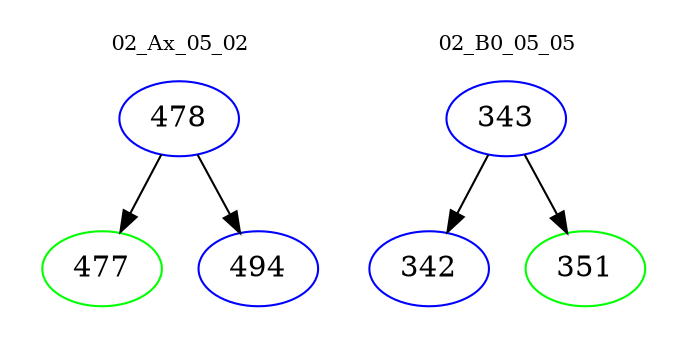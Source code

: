 digraph{
subgraph cluster_0 {
color = white
label = "02_Ax_05_02";
fontsize=10;
T0_478 [label="478", color="blue"]
T0_478 -> T0_477 [color="black"]
T0_477 [label="477", color="green"]
T0_478 -> T0_494 [color="black"]
T0_494 [label="494", color="blue"]
}
subgraph cluster_1 {
color = white
label = "02_B0_05_05";
fontsize=10;
T1_343 [label="343", color="blue"]
T1_343 -> T1_342 [color="black"]
T1_342 [label="342", color="blue"]
T1_343 -> T1_351 [color="black"]
T1_351 [label="351", color="green"]
}
}
